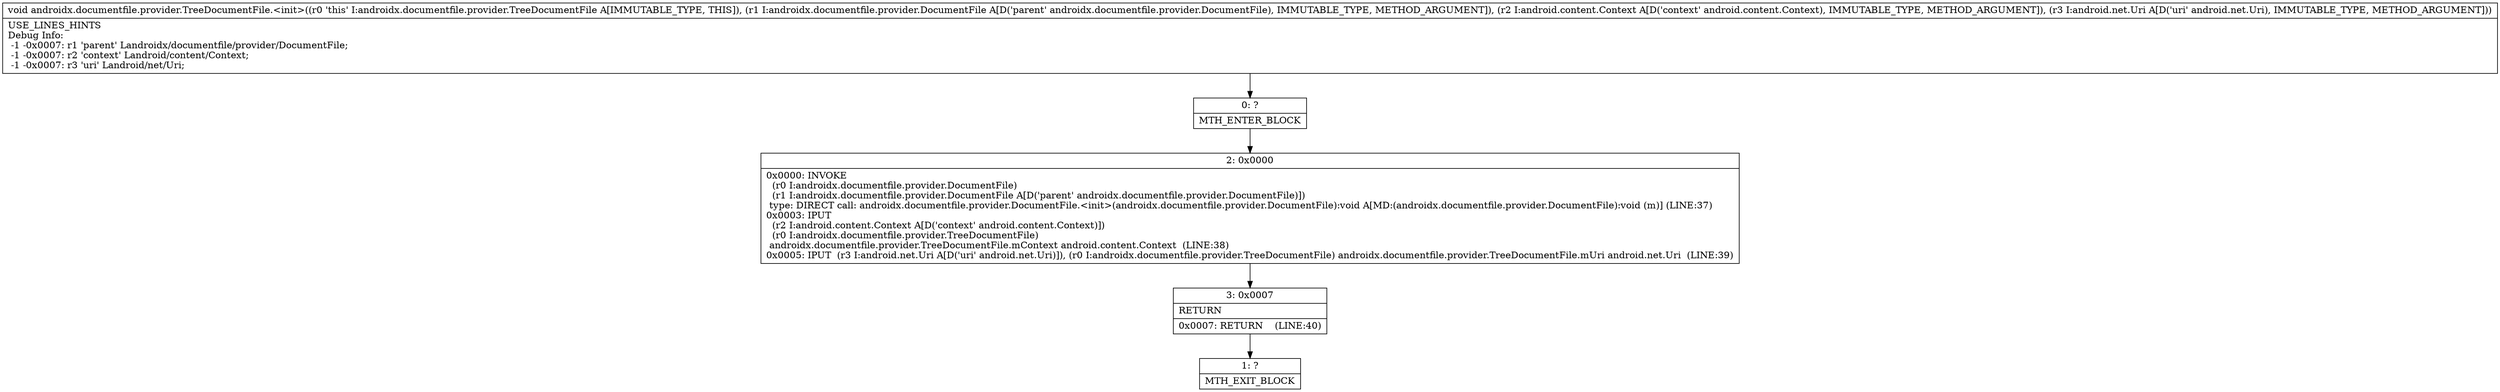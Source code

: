digraph "CFG forandroidx.documentfile.provider.TreeDocumentFile.\<init\>(Landroidx\/documentfile\/provider\/DocumentFile;Landroid\/content\/Context;Landroid\/net\/Uri;)V" {
Node_0 [shape=record,label="{0\:\ ?|MTH_ENTER_BLOCK\l}"];
Node_2 [shape=record,label="{2\:\ 0x0000|0x0000: INVOKE  \l  (r0 I:androidx.documentfile.provider.DocumentFile)\l  (r1 I:androidx.documentfile.provider.DocumentFile A[D('parent' androidx.documentfile.provider.DocumentFile)])\l type: DIRECT call: androidx.documentfile.provider.DocumentFile.\<init\>(androidx.documentfile.provider.DocumentFile):void A[MD:(androidx.documentfile.provider.DocumentFile):void (m)] (LINE:37)\l0x0003: IPUT  \l  (r2 I:android.content.Context A[D('context' android.content.Context)])\l  (r0 I:androidx.documentfile.provider.TreeDocumentFile)\l androidx.documentfile.provider.TreeDocumentFile.mContext android.content.Context  (LINE:38)\l0x0005: IPUT  (r3 I:android.net.Uri A[D('uri' android.net.Uri)]), (r0 I:androidx.documentfile.provider.TreeDocumentFile) androidx.documentfile.provider.TreeDocumentFile.mUri android.net.Uri  (LINE:39)\l}"];
Node_3 [shape=record,label="{3\:\ 0x0007|RETURN\l|0x0007: RETURN    (LINE:40)\l}"];
Node_1 [shape=record,label="{1\:\ ?|MTH_EXIT_BLOCK\l}"];
MethodNode[shape=record,label="{void androidx.documentfile.provider.TreeDocumentFile.\<init\>((r0 'this' I:androidx.documentfile.provider.TreeDocumentFile A[IMMUTABLE_TYPE, THIS]), (r1 I:androidx.documentfile.provider.DocumentFile A[D('parent' androidx.documentfile.provider.DocumentFile), IMMUTABLE_TYPE, METHOD_ARGUMENT]), (r2 I:android.content.Context A[D('context' android.content.Context), IMMUTABLE_TYPE, METHOD_ARGUMENT]), (r3 I:android.net.Uri A[D('uri' android.net.Uri), IMMUTABLE_TYPE, METHOD_ARGUMENT]))  | USE_LINES_HINTS\lDebug Info:\l  \-1 \-0x0007: r1 'parent' Landroidx\/documentfile\/provider\/DocumentFile;\l  \-1 \-0x0007: r2 'context' Landroid\/content\/Context;\l  \-1 \-0x0007: r3 'uri' Landroid\/net\/Uri;\l}"];
MethodNode -> Node_0;Node_0 -> Node_2;
Node_2 -> Node_3;
Node_3 -> Node_1;
}

